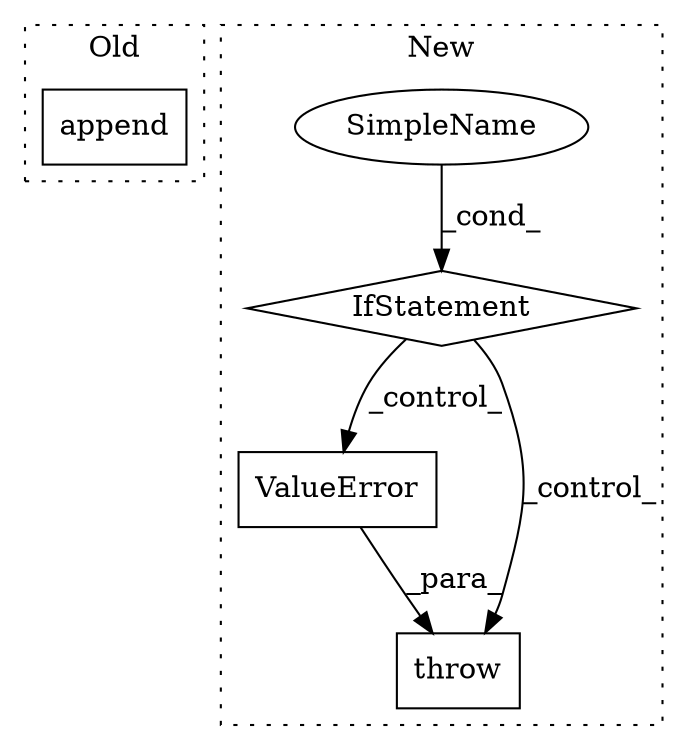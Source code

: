 digraph G {
subgraph cluster0 {
1 [label="append" a="32" s="1108,1169" l="7,1" shape="box"];
label = "Old";
style="dotted";
}
subgraph cluster1 {
2 [label="ValueError" a="32" s="733" l="12" shape="box"];
3 [label="IfStatement" a="25" s="546,717" l="4,2" shape="diamond"];
4 [label="SimpleName" a="42" s="" l="" shape="ellipse"];
5 [label="throw" a="53" s="727" l="6" shape="box"];
label = "New";
style="dotted";
}
2 -> 5 [label="_para_"];
3 -> 5 [label="_control_"];
3 -> 2 [label="_control_"];
4 -> 3 [label="_cond_"];
}